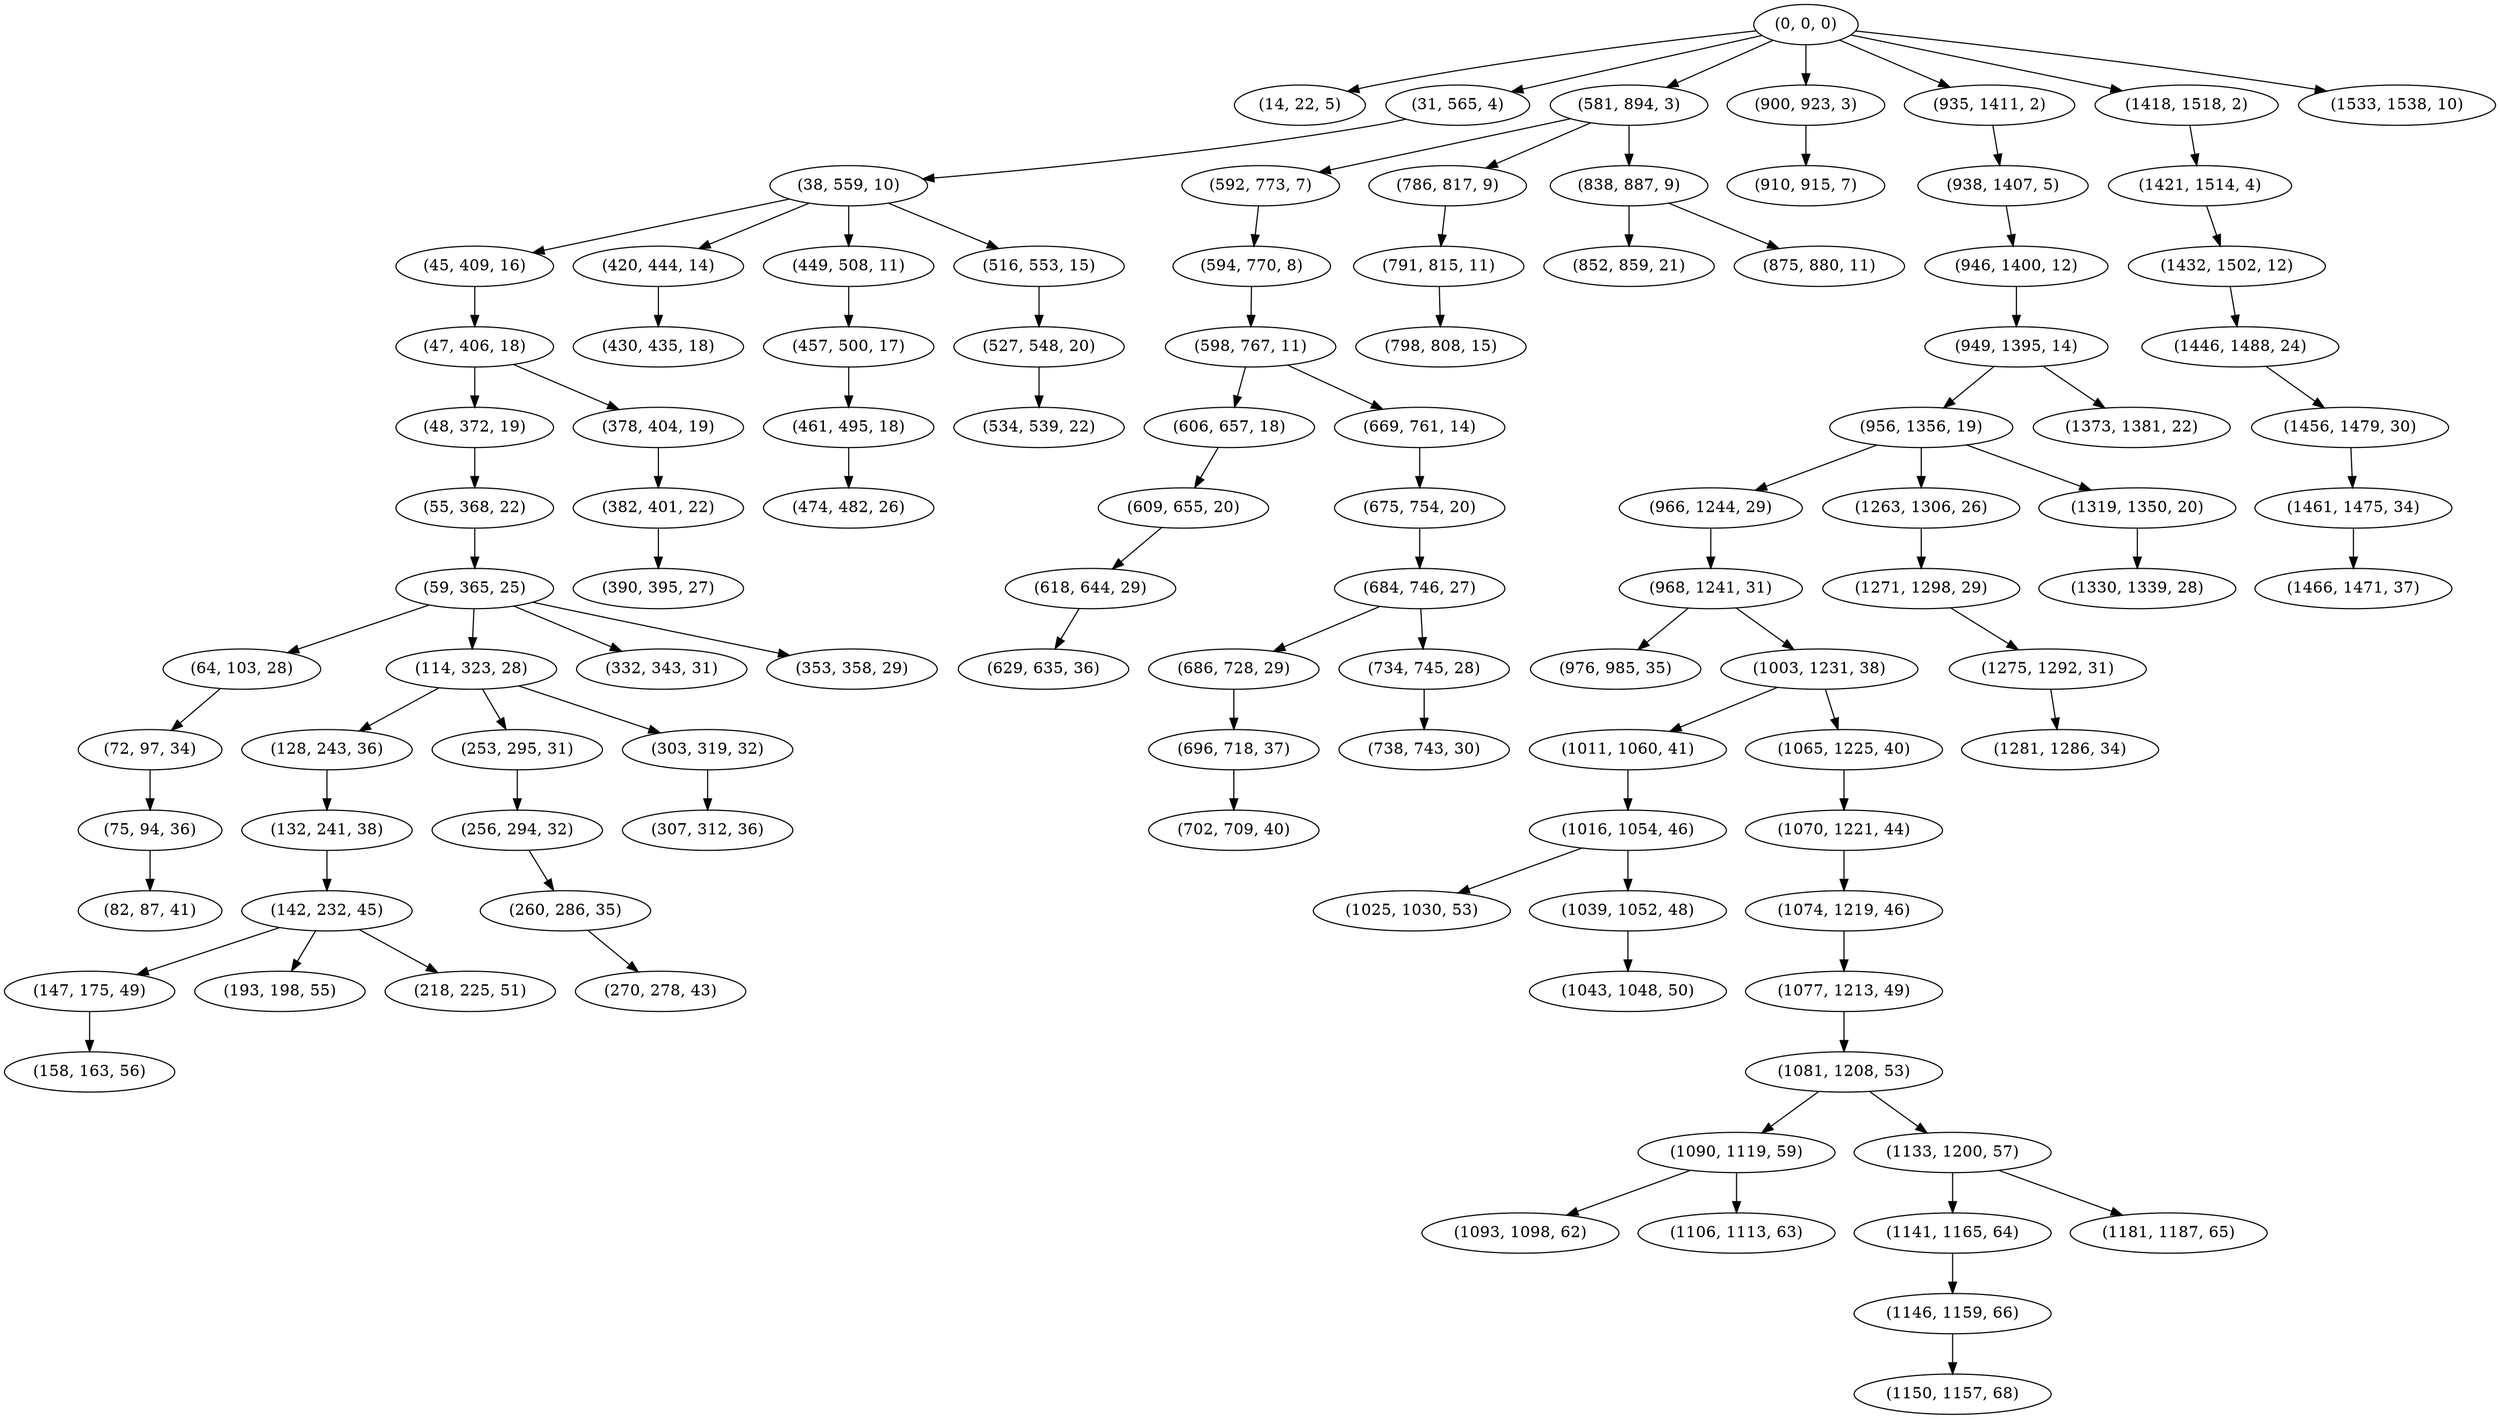 digraph tree {
    "(0, 0, 0)";
    "(14, 22, 5)";
    "(31, 565, 4)";
    "(38, 559, 10)";
    "(45, 409, 16)";
    "(47, 406, 18)";
    "(48, 372, 19)";
    "(55, 368, 22)";
    "(59, 365, 25)";
    "(64, 103, 28)";
    "(72, 97, 34)";
    "(75, 94, 36)";
    "(82, 87, 41)";
    "(114, 323, 28)";
    "(128, 243, 36)";
    "(132, 241, 38)";
    "(142, 232, 45)";
    "(147, 175, 49)";
    "(158, 163, 56)";
    "(193, 198, 55)";
    "(218, 225, 51)";
    "(253, 295, 31)";
    "(256, 294, 32)";
    "(260, 286, 35)";
    "(270, 278, 43)";
    "(303, 319, 32)";
    "(307, 312, 36)";
    "(332, 343, 31)";
    "(353, 358, 29)";
    "(378, 404, 19)";
    "(382, 401, 22)";
    "(390, 395, 27)";
    "(420, 444, 14)";
    "(430, 435, 18)";
    "(449, 508, 11)";
    "(457, 500, 17)";
    "(461, 495, 18)";
    "(474, 482, 26)";
    "(516, 553, 15)";
    "(527, 548, 20)";
    "(534, 539, 22)";
    "(581, 894, 3)";
    "(592, 773, 7)";
    "(594, 770, 8)";
    "(598, 767, 11)";
    "(606, 657, 18)";
    "(609, 655, 20)";
    "(618, 644, 29)";
    "(629, 635, 36)";
    "(669, 761, 14)";
    "(675, 754, 20)";
    "(684, 746, 27)";
    "(686, 728, 29)";
    "(696, 718, 37)";
    "(702, 709, 40)";
    "(734, 745, 28)";
    "(738, 743, 30)";
    "(786, 817, 9)";
    "(791, 815, 11)";
    "(798, 808, 15)";
    "(838, 887, 9)";
    "(852, 859, 21)";
    "(875, 880, 11)";
    "(900, 923, 3)";
    "(910, 915, 7)";
    "(935, 1411, 2)";
    "(938, 1407, 5)";
    "(946, 1400, 12)";
    "(949, 1395, 14)";
    "(956, 1356, 19)";
    "(966, 1244, 29)";
    "(968, 1241, 31)";
    "(976, 985, 35)";
    "(1003, 1231, 38)";
    "(1011, 1060, 41)";
    "(1016, 1054, 46)";
    "(1025, 1030, 53)";
    "(1039, 1052, 48)";
    "(1043, 1048, 50)";
    "(1065, 1225, 40)";
    "(1070, 1221, 44)";
    "(1074, 1219, 46)";
    "(1077, 1213, 49)";
    "(1081, 1208, 53)";
    "(1090, 1119, 59)";
    "(1093, 1098, 62)";
    "(1106, 1113, 63)";
    "(1133, 1200, 57)";
    "(1141, 1165, 64)";
    "(1146, 1159, 66)";
    "(1150, 1157, 68)";
    "(1181, 1187, 65)";
    "(1263, 1306, 26)";
    "(1271, 1298, 29)";
    "(1275, 1292, 31)";
    "(1281, 1286, 34)";
    "(1319, 1350, 20)";
    "(1330, 1339, 28)";
    "(1373, 1381, 22)";
    "(1418, 1518, 2)";
    "(1421, 1514, 4)";
    "(1432, 1502, 12)";
    "(1446, 1488, 24)";
    "(1456, 1479, 30)";
    "(1461, 1475, 34)";
    "(1466, 1471, 37)";
    "(1533, 1538, 10)";
    "(0, 0, 0)" -> "(14, 22, 5)";
    "(0, 0, 0)" -> "(31, 565, 4)";
    "(0, 0, 0)" -> "(581, 894, 3)";
    "(0, 0, 0)" -> "(900, 923, 3)";
    "(0, 0, 0)" -> "(935, 1411, 2)";
    "(0, 0, 0)" -> "(1418, 1518, 2)";
    "(0, 0, 0)" -> "(1533, 1538, 10)";
    "(31, 565, 4)" -> "(38, 559, 10)";
    "(38, 559, 10)" -> "(45, 409, 16)";
    "(38, 559, 10)" -> "(420, 444, 14)";
    "(38, 559, 10)" -> "(449, 508, 11)";
    "(38, 559, 10)" -> "(516, 553, 15)";
    "(45, 409, 16)" -> "(47, 406, 18)";
    "(47, 406, 18)" -> "(48, 372, 19)";
    "(47, 406, 18)" -> "(378, 404, 19)";
    "(48, 372, 19)" -> "(55, 368, 22)";
    "(55, 368, 22)" -> "(59, 365, 25)";
    "(59, 365, 25)" -> "(64, 103, 28)";
    "(59, 365, 25)" -> "(114, 323, 28)";
    "(59, 365, 25)" -> "(332, 343, 31)";
    "(59, 365, 25)" -> "(353, 358, 29)";
    "(64, 103, 28)" -> "(72, 97, 34)";
    "(72, 97, 34)" -> "(75, 94, 36)";
    "(75, 94, 36)" -> "(82, 87, 41)";
    "(114, 323, 28)" -> "(128, 243, 36)";
    "(114, 323, 28)" -> "(253, 295, 31)";
    "(114, 323, 28)" -> "(303, 319, 32)";
    "(128, 243, 36)" -> "(132, 241, 38)";
    "(132, 241, 38)" -> "(142, 232, 45)";
    "(142, 232, 45)" -> "(147, 175, 49)";
    "(142, 232, 45)" -> "(193, 198, 55)";
    "(142, 232, 45)" -> "(218, 225, 51)";
    "(147, 175, 49)" -> "(158, 163, 56)";
    "(253, 295, 31)" -> "(256, 294, 32)";
    "(256, 294, 32)" -> "(260, 286, 35)";
    "(260, 286, 35)" -> "(270, 278, 43)";
    "(303, 319, 32)" -> "(307, 312, 36)";
    "(378, 404, 19)" -> "(382, 401, 22)";
    "(382, 401, 22)" -> "(390, 395, 27)";
    "(420, 444, 14)" -> "(430, 435, 18)";
    "(449, 508, 11)" -> "(457, 500, 17)";
    "(457, 500, 17)" -> "(461, 495, 18)";
    "(461, 495, 18)" -> "(474, 482, 26)";
    "(516, 553, 15)" -> "(527, 548, 20)";
    "(527, 548, 20)" -> "(534, 539, 22)";
    "(581, 894, 3)" -> "(592, 773, 7)";
    "(581, 894, 3)" -> "(786, 817, 9)";
    "(581, 894, 3)" -> "(838, 887, 9)";
    "(592, 773, 7)" -> "(594, 770, 8)";
    "(594, 770, 8)" -> "(598, 767, 11)";
    "(598, 767, 11)" -> "(606, 657, 18)";
    "(598, 767, 11)" -> "(669, 761, 14)";
    "(606, 657, 18)" -> "(609, 655, 20)";
    "(609, 655, 20)" -> "(618, 644, 29)";
    "(618, 644, 29)" -> "(629, 635, 36)";
    "(669, 761, 14)" -> "(675, 754, 20)";
    "(675, 754, 20)" -> "(684, 746, 27)";
    "(684, 746, 27)" -> "(686, 728, 29)";
    "(684, 746, 27)" -> "(734, 745, 28)";
    "(686, 728, 29)" -> "(696, 718, 37)";
    "(696, 718, 37)" -> "(702, 709, 40)";
    "(734, 745, 28)" -> "(738, 743, 30)";
    "(786, 817, 9)" -> "(791, 815, 11)";
    "(791, 815, 11)" -> "(798, 808, 15)";
    "(838, 887, 9)" -> "(852, 859, 21)";
    "(838, 887, 9)" -> "(875, 880, 11)";
    "(900, 923, 3)" -> "(910, 915, 7)";
    "(935, 1411, 2)" -> "(938, 1407, 5)";
    "(938, 1407, 5)" -> "(946, 1400, 12)";
    "(946, 1400, 12)" -> "(949, 1395, 14)";
    "(949, 1395, 14)" -> "(956, 1356, 19)";
    "(949, 1395, 14)" -> "(1373, 1381, 22)";
    "(956, 1356, 19)" -> "(966, 1244, 29)";
    "(956, 1356, 19)" -> "(1263, 1306, 26)";
    "(956, 1356, 19)" -> "(1319, 1350, 20)";
    "(966, 1244, 29)" -> "(968, 1241, 31)";
    "(968, 1241, 31)" -> "(976, 985, 35)";
    "(968, 1241, 31)" -> "(1003, 1231, 38)";
    "(1003, 1231, 38)" -> "(1011, 1060, 41)";
    "(1003, 1231, 38)" -> "(1065, 1225, 40)";
    "(1011, 1060, 41)" -> "(1016, 1054, 46)";
    "(1016, 1054, 46)" -> "(1025, 1030, 53)";
    "(1016, 1054, 46)" -> "(1039, 1052, 48)";
    "(1039, 1052, 48)" -> "(1043, 1048, 50)";
    "(1065, 1225, 40)" -> "(1070, 1221, 44)";
    "(1070, 1221, 44)" -> "(1074, 1219, 46)";
    "(1074, 1219, 46)" -> "(1077, 1213, 49)";
    "(1077, 1213, 49)" -> "(1081, 1208, 53)";
    "(1081, 1208, 53)" -> "(1090, 1119, 59)";
    "(1081, 1208, 53)" -> "(1133, 1200, 57)";
    "(1090, 1119, 59)" -> "(1093, 1098, 62)";
    "(1090, 1119, 59)" -> "(1106, 1113, 63)";
    "(1133, 1200, 57)" -> "(1141, 1165, 64)";
    "(1133, 1200, 57)" -> "(1181, 1187, 65)";
    "(1141, 1165, 64)" -> "(1146, 1159, 66)";
    "(1146, 1159, 66)" -> "(1150, 1157, 68)";
    "(1263, 1306, 26)" -> "(1271, 1298, 29)";
    "(1271, 1298, 29)" -> "(1275, 1292, 31)";
    "(1275, 1292, 31)" -> "(1281, 1286, 34)";
    "(1319, 1350, 20)" -> "(1330, 1339, 28)";
    "(1418, 1518, 2)" -> "(1421, 1514, 4)";
    "(1421, 1514, 4)" -> "(1432, 1502, 12)";
    "(1432, 1502, 12)" -> "(1446, 1488, 24)";
    "(1446, 1488, 24)" -> "(1456, 1479, 30)";
    "(1456, 1479, 30)" -> "(1461, 1475, 34)";
    "(1461, 1475, 34)" -> "(1466, 1471, 37)";
}
